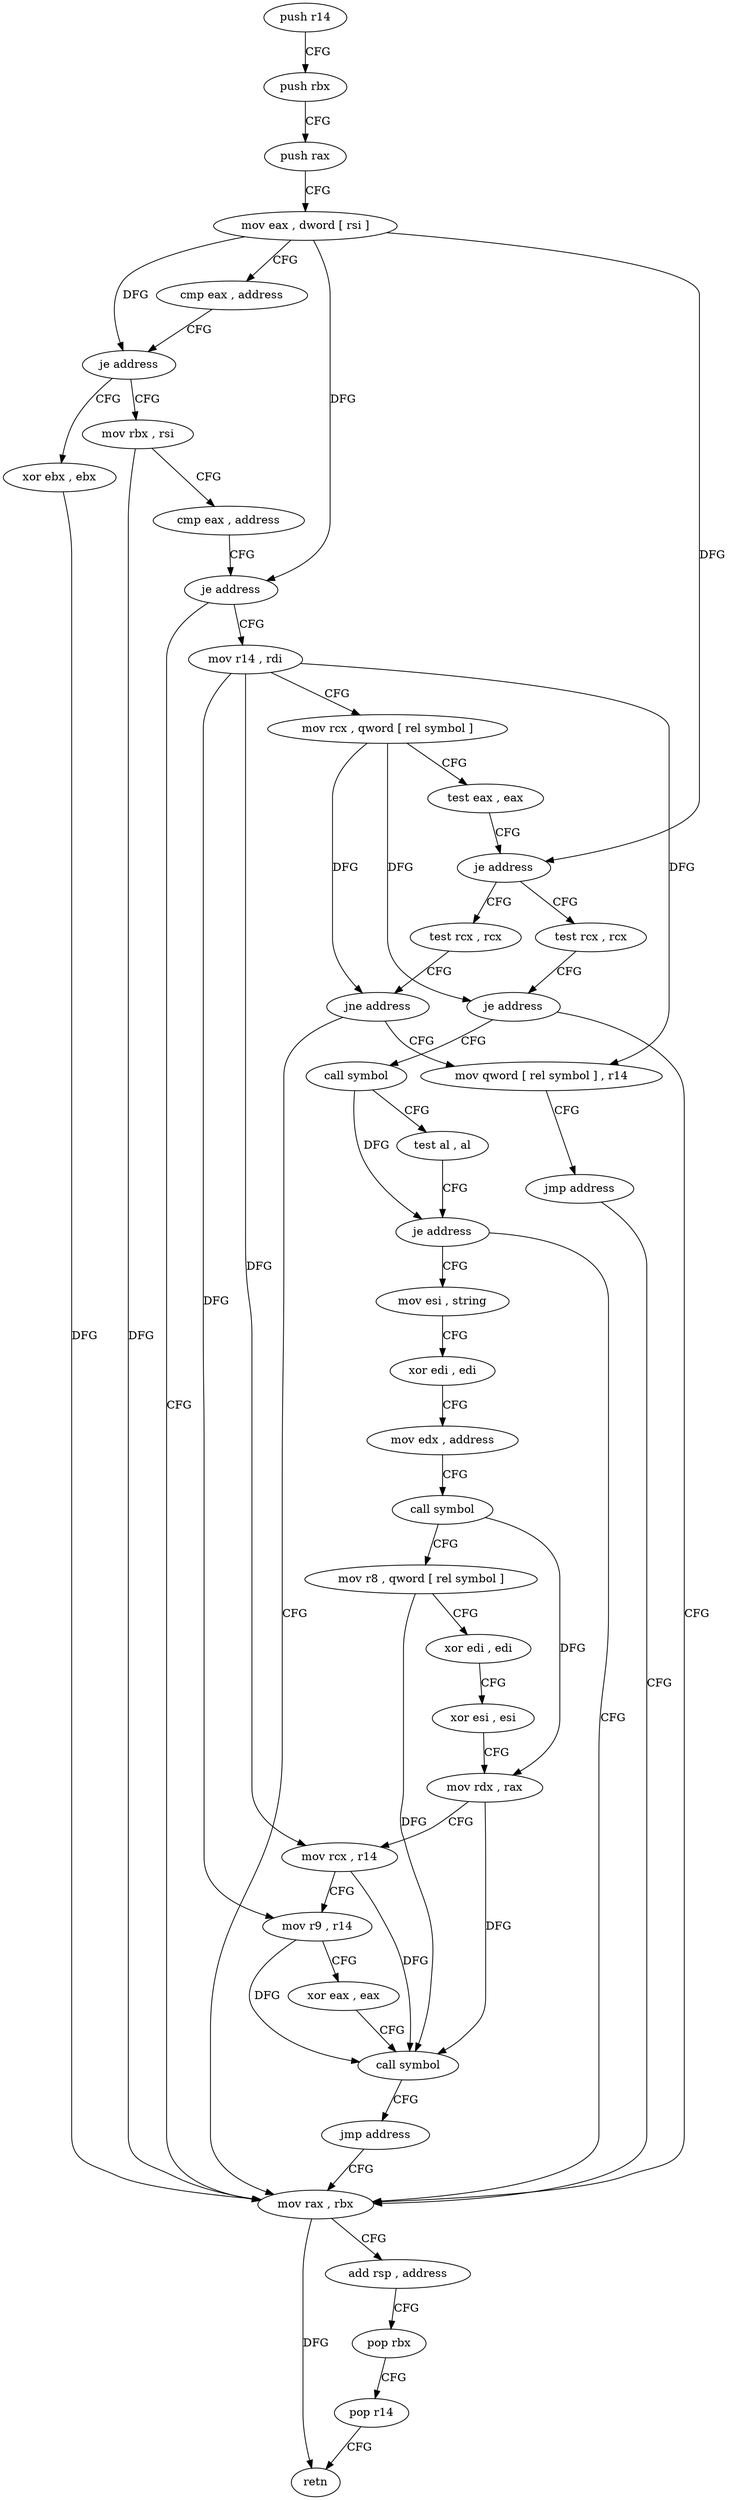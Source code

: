 digraph "func" {
"4238592" [label = "push r14" ]
"4238594" [label = "push rbx" ]
"4238595" [label = "push rax" ]
"4238596" [label = "mov eax , dword [ rsi ]" ]
"4238598" [label = "cmp eax , address" ]
"4238601" [label = "je address" ]
"4238639" [label = "xor ebx , ebx" ]
"4238603" [label = "mov rbx , rsi" ]
"4238641" [label = "mov rax , rbx" ]
"4238606" [label = "cmp eax , address" ]
"4238609" [label = "je address" ]
"4238611" [label = "mov r14 , rdi" ]
"4238644" [label = "add rsp , address" ]
"4238648" [label = "pop rbx" ]
"4238649" [label = "pop r14" ]
"4238651" [label = "retn" ]
"4238614" [label = "mov rcx , qword [ rel symbol ]" ]
"4238621" [label = "test eax , eax" ]
"4238623" [label = "je address" ]
"4238652" [label = "test rcx , rcx" ]
"4238625" [label = "test rcx , rcx" ]
"4238655" [label = "je address" ]
"4238657" [label = "call symbol" ]
"4238628" [label = "jne address" ]
"4238630" [label = "mov qword [ rel symbol ] , r14" ]
"4238662" [label = "test al , al" ]
"4238664" [label = "je address" ]
"4238666" [label = "mov esi , string" ]
"4238637" [label = "jmp address" ]
"4238671" [label = "xor edi , edi" ]
"4238673" [label = "mov edx , address" ]
"4238678" [label = "call symbol" ]
"4238683" [label = "mov r8 , qword [ rel symbol ]" ]
"4238690" [label = "xor edi , edi" ]
"4238692" [label = "xor esi , esi" ]
"4238694" [label = "mov rdx , rax" ]
"4238697" [label = "mov rcx , r14" ]
"4238700" [label = "mov r9 , r14" ]
"4238703" [label = "xor eax , eax" ]
"4238705" [label = "call symbol" ]
"4238710" [label = "jmp address" ]
"4238592" -> "4238594" [ label = "CFG" ]
"4238594" -> "4238595" [ label = "CFG" ]
"4238595" -> "4238596" [ label = "CFG" ]
"4238596" -> "4238598" [ label = "CFG" ]
"4238596" -> "4238601" [ label = "DFG" ]
"4238596" -> "4238609" [ label = "DFG" ]
"4238596" -> "4238623" [ label = "DFG" ]
"4238598" -> "4238601" [ label = "CFG" ]
"4238601" -> "4238639" [ label = "CFG" ]
"4238601" -> "4238603" [ label = "CFG" ]
"4238639" -> "4238641" [ label = "DFG" ]
"4238603" -> "4238606" [ label = "CFG" ]
"4238603" -> "4238641" [ label = "DFG" ]
"4238641" -> "4238644" [ label = "CFG" ]
"4238641" -> "4238651" [ label = "DFG" ]
"4238606" -> "4238609" [ label = "CFG" ]
"4238609" -> "4238641" [ label = "CFG" ]
"4238609" -> "4238611" [ label = "CFG" ]
"4238611" -> "4238614" [ label = "CFG" ]
"4238611" -> "4238630" [ label = "DFG" ]
"4238611" -> "4238697" [ label = "DFG" ]
"4238611" -> "4238700" [ label = "DFG" ]
"4238644" -> "4238648" [ label = "CFG" ]
"4238648" -> "4238649" [ label = "CFG" ]
"4238649" -> "4238651" [ label = "CFG" ]
"4238614" -> "4238621" [ label = "CFG" ]
"4238614" -> "4238655" [ label = "DFG" ]
"4238614" -> "4238628" [ label = "DFG" ]
"4238621" -> "4238623" [ label = "CFG" ]
"4238623" -> "4238652" [ label = "CFG" ]
"4238623" -> "4238625" [ label = "CFG" ]
"4238652" -> "4238655" [ label = "CFG" ]
"4238625" -> "4238628" [ label = "CFG" ]
"4238655" -> "4238641" [ label = "CFG" ]
"4238655" -> "4238657" [ label = "CFG" ]
"4238657" -> "4238662" [ label = "CFG" ]
"4238657" -> "4238664" [ label = "DFG" ]
"4238628" -> "4238641" [ label = "CFG" ]
"4238628" -> "4238630" [ label = "CFG" ]
"4238630" -> "4238637" [ label = "CFG" ]
"4238662" -> "4238664" [ label = "CFG" ]
"4238664" -> "4238641" [ label = "CFG" ]
"4238664" -> "4238666" [ label = "CFG" ]
"4238666" -> "4238671" [ label = "CFG" ]
"4238637" -> "4238641" [ label = "CFG" ]
"4238671" -> "4238673" [ label = "CFG" ]
"4238673" -> "4238678" [ label = "CFG" ]
"4238678" -> "4238683" [ label = "CFG" ]
"4238678" -> "4238694" [ label = "DFG" ]
"4238683" -> "4238690" [ label = "CFG" ]
"4238683" -> "4238705" [ label = "DFG" ]
"4238690" -> "4238692" [ label = "CFG" ]
"4238692" -> "4238694" [ label = "CFG" ]
"4238694" -> "4238697" [ label = "CFG" ]
"4238694" -> "4238705" [ label = "DFG" ]
"4238697" -> "4238700" [ label = "CFG" ]
"4238697" -> "4238705" [ label = "DFG" ]
"4238700" -> "4238703" [ label = "CFG" ]
"4238700" -> "4238705" [ label = "DFG" ]
"4238703" -> "4238705" [ label = "CFG" ]
"4238705" -> "4238710" [ label = "CFG" ]
"4238710" -> "4238641" [ label = "CFG" ]
}

